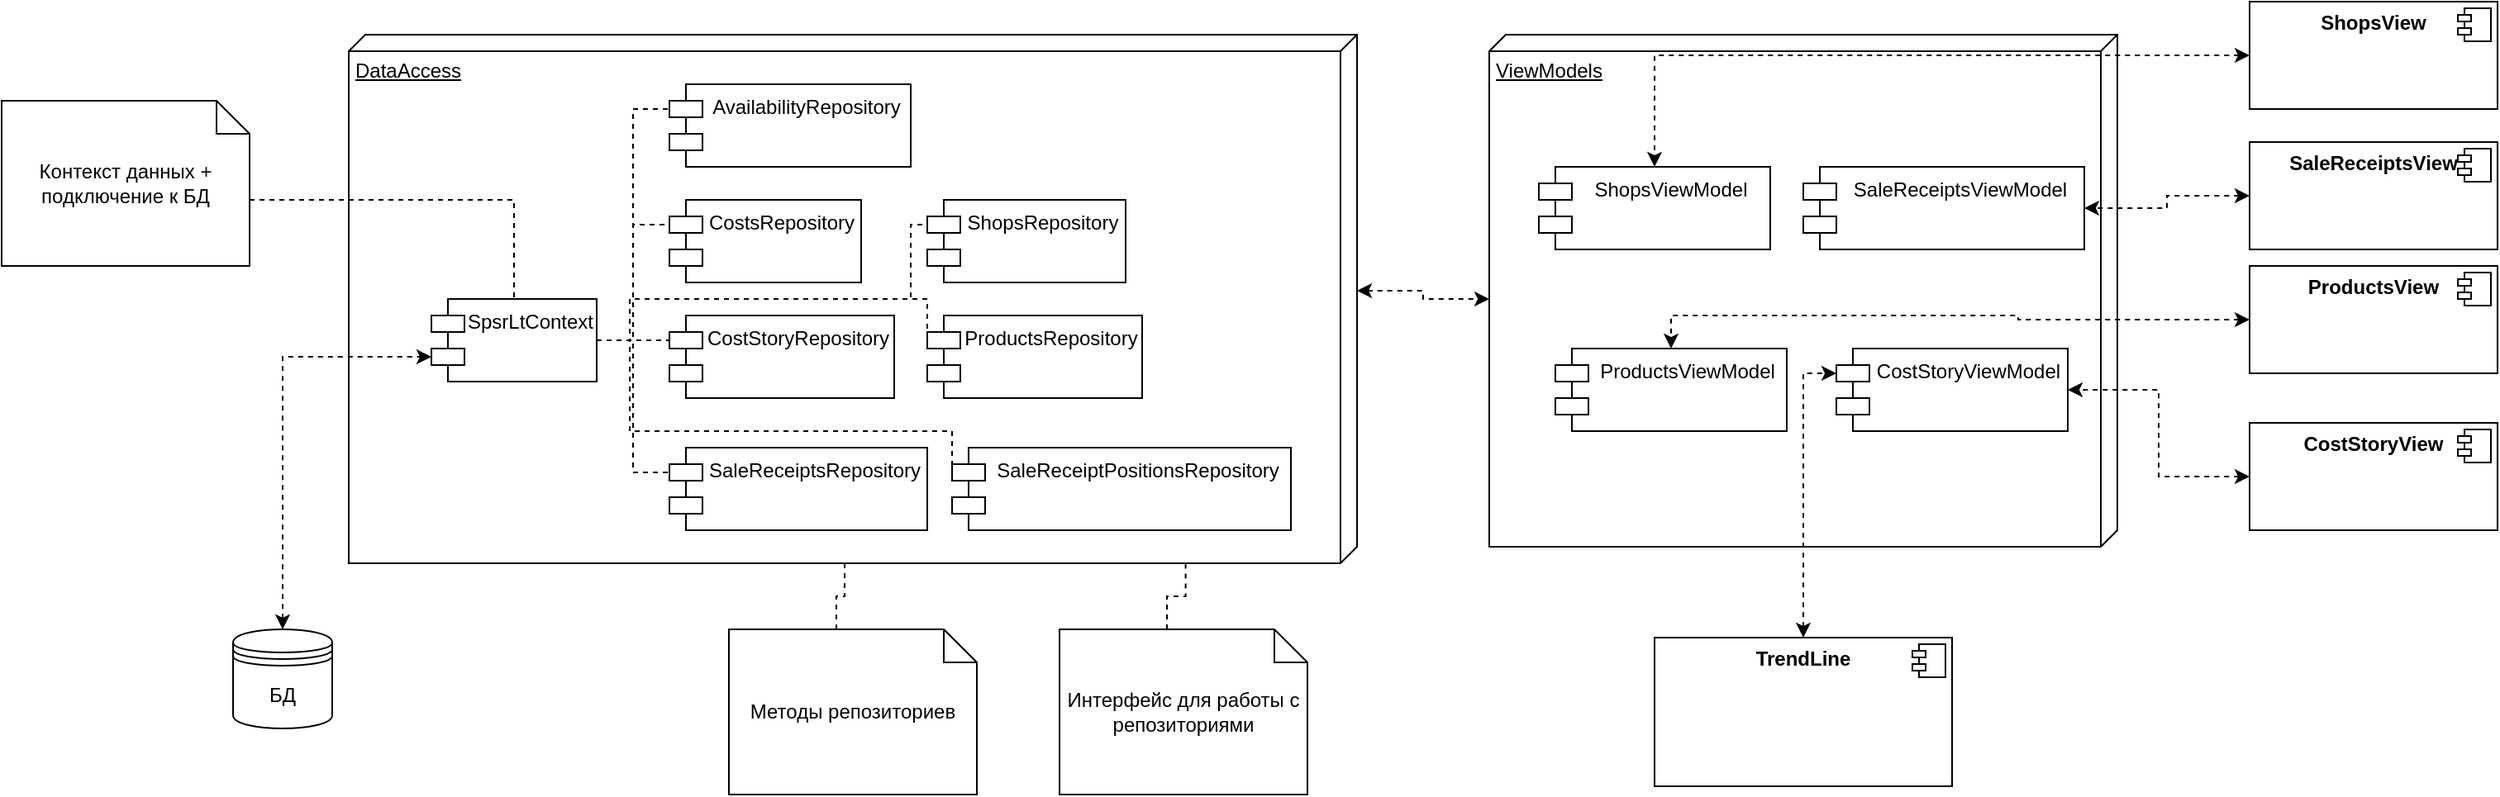 <mxfile version="18.0.6" type="device"><diagram id="cAFp6scB9ZHnr3vbxid1" name="Страница 1"><mxGraphModel dx="1865" dy="649" grid="1" gridSize="10" guides="1" tooltips="1" connect="1" arrows="1" fold="1" page="1" pageScale="1" pageWidth="827" pageHeight="1169" math="0" shadow="0"><root><mxCell id="0"/><mxCell id="1" parent="0"/><mxCell id="v0jWVcCd659Fp_3LrVib-35" style="edgeStyle=orthogonalEdgeStyle;rounded=0;orthogonalLoop=1;jettySize=auto;html=1;exitX=0;exitY=0;exitDx=155;exitDy=0;exitPerimeter=0;entryX=0;entryY=0;entryDx=160;entryDy=380;entryPerimeter=0;dashed=1;startArrow=classic;startFill=1;endArrow=classic;endFill=1;" edge="1" parent="1" source="v0jWVcCd659Fp_3LrVib-1" target="v0jWVcCd659Fp_3LrVib-29"><mxGeometry relative="1" as="geometry"/></mxCell><mxCell id="v0jWVcCd659Fp_3LrVib-1" value="DataAccess&lt;br&gt;" style="verticalAlign=top;align=left;spacingTop=8;spacingLeft=2;spacingRight=12;shape=cube;size=10;direction=south;fontStyle=4;html=1;" vertex="1" parent="1"><mxGeometry x="130" y="80" width="610" height="320" as="geometry"/></mxCell><mxCell id="v0jWVcCd659Fp_3LrVib-4" style="edgeStyle=orthogonalEdgeStyle;rounded=0;orthogonalLoop=1;jettySize=auto;html=1;exitX=0;exitY=0;exitDx=150;exitDy=60;exitPerimeter=0;entryX=0.5;entryY=0;entryDx=0;entryDy=0;endArrow=none;endFill=0;dashed=1;" edge="1" parent="1" source="v0jWVcCd659Fp_3LrVib-2" target="v0jWVcCd659Fp_3LrVib-3"><mxGeometry relative="1" as="geometry"/></mxCell><mxCell id="v0jWVcCd659Fp_3LrVib-2" value="Контекст данных + подключение к БД" style="shape=note;size=20;whiteSpace=wrap;html=1;" vertex="1" parent="1"><mxGeometry x="-80" y="120" width="150" height="100" as="geometry"/></mxCell><mxCell id="v0jWVcCd659Fp_3LrVib-14" style="edgeStyle=orthogonalEdgeStyle;rounded=0;orthogonalLoop=1;jettySize=auto;html=1;exitX=1;exitY=0.5;exitDx=0;exitDy=0;entryX=0;entryY=0;entryDx=0;entryDy=15;entryPerimeter=0;dashed=1;startArrow=none;startFill=0;endArrow=none;endFill=0;" edge="1" parent="1" source="v0jWVcCd659Fp_3LrVib-3" target="v0jWVcCd659Fp_3LrVib-7"><mxGeometry relative="1" as="geometry"/></mxCell><mxCell id="v0jWVcCd659Fp_3LrVib-15" style="edgeStyle=orthogonalEdgeStyle;rounded=0;orthogonalLoop=1;jettySize=auto;html=1;exitX=1;exitY=0.5;exitDx=0;exitDy=0;entryX=0;entryY=0;entryDx=0;entryDy=15;entryPerimeter=0;dashed=1;startArrow=none;startFill=0;endArrow=none;endFill=0;" edge="1" parent="1" source="v0jWVcCd659Fp_3LrVib-3" target="v0jWVcCd659Fp_3LrVib-8"><mxGeometry relative="1" as="geometry"/></mxCell><mxCell id="v0jWVcCd659Fp_3LrVib-16" style="edgeStyle=orthogonalEdgeStyle;rounded=0;orthogonalLoop=1;jettySize=auto;html=1;exitX=1;exitY=0.5;exitDx=0;exitDy=0;entryX=0;entryY=0;entryDx=0;entryDy=15;entryPerimeter=0;dashed=1;startArrow=none;startFill=0;endArrow=none;endFill=0;" edge="1" parent="1" source="v0jWVcCd659Fp_3LrVib-3" target="v0jWVcCd659Fp_3LrVib-12"><mxGeometry relative="1" as="geometry"/></mxCell><mxCell id="v0jWVcCd659Fp_3LrVib-17" style="edgeStyle=orthogonalEdgeStyle;rounded=0;orthogonalLoop=1;jettySize=auto;html=1;exitX=1;exitY=0.5;exitDx=0;exitDy=0;entryX=0;entryY=0;entryDx=0;entryDy=15;entryPerimeter=0;dashed=1;startArrow=none;startFill=0;endArrow=none;endFill=0;" edge="1" parent="1" source="v0jWVcCd659Fp_3LrVib-3" target="v0jWVcCd659Fp_3LrVib-13"><mxGeometry relative="1" as="geometry"/></mxCell><mxCell id="v0jWVcCd659Fp_3LrVib-18" style="edgeStyle=orthogonalEdgeStyle;rounded=0;orthogonalLoop=1;jettySize=auto;html=1;exitX=1;exitY=0.5;exitDx=0;exitDy=0;entryX=0;entryY=0;entryDx=0;entryDy=15;entryPerimeter=0;dashed=1;startArrow=none;startFill=0;endArrow=none;endFill=0;" edge="1" parent="1" source="v0jWVcCd659Fp_3LrVib-3" target="v0jWVcCd659Fp_3LrVib-10"><mxGeometry relative="1" as="geometry"><Array as="points"><mxPoint x="300" y="265"/><mxPoint x="300" y="240"/><mxPoint x="480" y="240"/></Array></mxGeometry></mxCell><mxCell id="v0jWVcCd659Fp_3LrVib-19" style="edgeStyle=orthogonalEdgeStyle;rounded=0;orthogonalLoop=1;jettySize=auto;html=1;exitX=1;exitY=0.5;exitDx=0;exitDy=0;entryX=0;entryY=0;entryDx=0;entryDy=15;entryPerimeter=0;dashed=1;startArrow=none;startFill=0;endArrow=none;endFill=0;" edge="1" parent="1" source="v0jWVcCd659Fp_3LrVib-3" target="v0jWVcCd659Fp_3LrVib-9"><mxGeometry relative="1" as="geometry"><Array as="points"><mxPoint x="300" y="265"/><mxPoint x="300" y="240"/><mxPoint x="470" y="240"/><mxPoint x="470" y="195"/></Array></mxGeometry></mxCell><mxCell id="v0jWVcCd659Fp_3LrVib-20" style="edgeStyle=orthogonalEdgeStyle;rounded=0;orthogonalLoop=1;jettySize=auto;html=1;exitX=1;exitY=0.5;exitDx=0;exitDy=0;entryX=0;entryY=0;entryDx=0;entryDy=15;entryPerimeter=0;dashed=1;startArrow=none;startFill=0;endArrow=none;endFill=0;" edge="1" parent="1" source="v0jWVcCd659Fp_3LrVib-3" target="v0jWVcCd659Fp_3LrVib-11"><mxGeometry relative="1" as="geometry"><Array as="points"><mxPoint x="300" y="265"/><mxPoint x="300" y="320"/><mxPoint x="495" y="320"/></Array></mxGeometry></mxCell><mxCell id="v0jWVcCd659Fp_3LrVib-3" value="SpsrLtContext" style="shape=module;align=left;spacingLeft=20;align=center;verticalAlign=top;" vertex="1" parent="1"><mxGeometry x="180" y="240" width="100" height="50" as="geometry"/></mxCell><mxCell id="v0jWVcCd659Fp_3LrVib-6" style="edgeStyle=orthogonalEdgeStyle;rounded=0;orthogonalLoop=1;jettySize=auto;html=1;exitX=0.5;exitY=0;exitDx=0;exitDy=0;entryX=0;entryY=0;entryDx=0;entryDy=35;entryPerimeter=0;dashed=1;endArrow=classic;endFill=1;startArrow=classic;startFill=1;" edge="1" parent="1" source="v0jWVcCd659Fp_3LrVib-5" target="v0jWVcCd659Fp_3LrVib-3"><mxGeometry relative="1" as="geometry"/></mxCell><mxCell id="v0jWVcCd659Fp_3LrVib-5" value="БД" style="shape=datastore;whiteSpace=wrap;html=1;" vertex="1" parent="1"><mxGeometry x="60" y="440" width="60" height="60" as="geometry"/></mxCell><mxCell id="v0jWVcCd659Fp_3LrVib-7" value="AvailabilityRepository" style="shape=module;align=left;spacingLeft=20;align=center;verticalAlign=top;" vertex="1" parent="1"><mxGeometry x="324" y="110" width="146" height="50" as="geometry"/></mxCell><mxCell id="v0jWVcCd659Fp_3LrVib-8" value="CostsRepository" style="shape=module;align=left;spacingLeft=20;align=center;verticalAlign=top;" vertex="1" parent="1"><mxGeometry x="324" y="180" width="116" height="50" as="geometry"/></mxCell><mxCell id="v0jWVcCd659Fp_3LrVib-9" value="ShopsRepository" style="shape=module;align=left;spacingLeft=20;align=center;verticalAlign=top;" vertex="1" parent="1"><mxGeometry x="480" y="180" width="120" height="50" as="geometry"/></mxCell><mxCell id="v0jWVcCd659Fp_3LrVib-10" value="ProductsRepository" style="shape=module;align=left;spacingLeft=20;align=center;verticalAlign=top;" vertex="1" parent="1"><mxGeometry x="480" y="250" width="130" height="50" as="geometry"/></mxCell><mxCell id="v0jWVcCd659Fp_3LrVib-11" value="SaleReceiptPositionsRepository" style="shape=module;align=left;spacingLeft=20;align=center;verticalAlign=top;" vertex="1" parent="1"><mxGeometry x="495" y="330" width="205" height="50" as="geometry"/></mxCell><mxCell id="v0jWVcCd659Fp_3LrVib-12" value="CostStoryRepository" style="shape=module;align=left;spacingLeft=20;align=center;verticalAlign=top;" vertex="1" parent="1"><mxGeometry x="324" y="250" width="136" height="50" as="geometry"/></mxCell><mxCell id="v0jWVcCd659Fp_3LrVib-13" value="SaleReceiptsRepository" style="shape=module;align=left;spacingLeft=20;align=center;verticalAlign=top;" vertex="1" parent="1"><mxGeometry x="324" y="330" width="156" height="50" as="geometry"/></mxCell><mxCell id="v0jWVcCd659Fp_3LrVib-34" style="edgeStyle=orthogonalEdgeStyle;rounded=0;orthogonalLoop=1;jettySize=auto;html=1;exitX=0;exitY=0;exitDx=65;exitDy=0;exitPerimeter=0;entryX=0;entryY=0;entryDx=320;entryDy=310;entryPerimeter=0;dashed=1;startArrow=none;startFill=0;endArrow=none;endFill=0;" edge="1" parent="1" source="v0jWVcCd659Fp_3LrVib-21" target="v0jWVcCd659Fp_3LrVib-1"><mxGeometry relative="1" as="geometry"/></mxCell><mxCell id="v0jWVcCd659Fp_3LrVib-21" value="Методы репозиториев" style="shape=note;size=20;whiteSpace=wrap;html=1;" vertex="1" parent="1"><mxGeometry x="360" y="440" width="150" height="100" as="geometry"/></mxCell><mxCell id="v0jWVcCd659Fp_3LrVib-29" value="ViewModels" style="verticalAlign=top;align=left;spacingTop=8;spacingLeft=2;spacingRight=12;shape=cube;size=10;direction=south;fontStyle=4;html=1;" vertex="1" parent="1"><mxGeometry x="820" y="80" width="380" height="310" as="geometry"/></mxCell><mxCell id="v0jWVcCd659Fp_3LrVib-30" value="ShopsViewModel" style="shape=module;align=left;spacingLeft=20;align=center;verticalAlign=top;" vertex="1" parent="1"><mxGeometry x="850" y="160" width="140" height="50" as="geometry"/></mxCell><mxCell id="v0jWVcCd659Fp_3LrVib-31" value="ProductsViewModel" style="shape=module;align=left;spacingLeft=20;align=center;verticalAlign=top;" vertex="1" parent="1"><mxGeometry x="860" y="270" width="140" height="50" as="geometry"/></mxCell><mxCell id="v0jWVcCd659Fp_3LrVib-32" value="SaleReceiptsViewModel" style="shape=module;align=left;spacingLeft=20;align=center;verticalAlign=top;" vertex="1" parent="1"><mxGeometry x="1010" y="160" width="170" height="50" as="geometry"/></mxCell><mxCell id="v0jWVcCd659Fp_3LrVib-33" value="CostStoryViewModel" style="shape=module;align=left;spacingLeft=20;align=center;verticalAlign=top;" vertex="1" parent="1"><mxGeometry x="1030" y="270" width="140" height="50" as="geometry"/></mxCell><mxCell id="v0jWVcCd659Fp_3LrVib-38" style="edgeStyle=orthogonalEdgeStyle;rounded=0;orthogonalLoop=1;jettySize=auto;html=1;exitX=0.5;exitY=0;exitDx=0;exitDy=0;entryX=0;entryY=0;entryDx=0;entryDy=15;entryPerimeter=0;dashed=1;startArrow=classic;startFill=1;endArrow=classic;endFill=1;" edge="1" parent="1" source="v0jWVcCd659Fp_3LrVib-36" target="v0jWVcCd659Fp_3LrVib-33"><mxGeometry relative="1" as="geometry"/></mxCell><mxCell id="v0jWVcCd659Fp_3LrVib-36" value="&lt;p style=&quot;margin:0px;margin-top:6px;text-align:center;&quot;&gt;&lt;b&gt;TrendLine&lt;/b&gt;&lt;/p&gt;" style="align=left;overflow=fill;html=1;dropTarget=0;" vertex="1" parent="1"><mxGeometry x="920" y="445" width="180" height="90" as="geometry"/></mxCell><mxCell id="v0jWVcCd659Fp_3LrVib-37" value="" style="shape=component;jettyWidth=8;jettyHeight=4;" vertex="1" parent="v0jWVcCd659Fp_3LrVib-36"><mxGeometry x="1" width="20" height="20" relative="1" as="geometry"><mxPoint x="-24" y="4" as="offset"/></mxGeometry></mxCell><mxCell id="v0jWVcCd659Fp_3LrVib-48" style="edgeStyle=orthogonalEdgeStyle;rounded=0;orthogonalLoop=1;jettySize=auto;html=1;exitX=0;exitY=0.5;exitDx=0;exitDy=0;entryX=0.5;entryY=0;entryDx=0;entryDy=0;dashed=1;startArrow=classic;startFill=1;endArrow=classic;endFill=1;" edge="1" parent="1" source="v0jWVcCd659Fp_3LrVib-39" target="v0jWVcCd659Fp_3LrVib-30"><mxGeometry relative="1" as="geometry"/></mxCell><mxCell id="v0jWVcCd659Fp_3LrVib-39" value="&lt;p style=&quot;margin:0px;margin-top:6px;text-align:center;&quot;&gt;&lt;b&gt;ShopsView&lt;/b&gt;&lt;/p&gt;" style="align=left;overflow=fill;html=1;dropTarget=0;" vertex="1" parent="1"><mxGeometry x="1280" y="60" width="150" height="65" as="geometry"/></mxCell><mxCell id="v0jWVcCd659Fp_3LrVib-40" value="" style="shape=component;jettyWidth=8;jettyHeight=4;" vertex="1" parent="v0jWVcCd659Fp_3LrVib-39"><mxGeometry x="1" width="20" height="20" relative="1" as="geometry"><mxPoint x="-24" y="4" as="offset"/></mxGeometry></mxCell><mxCell id="v0jWVcCd659Fp_3LrVib-47" style="edgeStyle=orthogonalEdgeStyle;rounded=0;orthogonalLoop=1;jettySize=auto;html=1;exitX=0;exitY=0.5;exitDx=0;exitDy=0;entryX=1;entryY=0.5;entryDx=0;entryDy=0;dashed=1;startArrow=classic;startFill=1;endArrow=classic;endFill=1;" edge="1" parent="1" source="v0jWVcCd659Fp_3LrVib-41" target="v0jWVcCd659Fp_3LrVib-33"><mxGeometry relative="1" as="geometry"/></mxCell><mxCell id="v0jWVcCd659Fp_3LrVib-41" value="&lt;p style=&quot;margin:0px;margin-top:6px;text-align:center;&quot;&gt;&lt;b&gt;CostStoryView&lt;/b&gt;&lt;/p&gt;" style="align=left;overflow=fill;html=1;dropTarget=0;" vertex="1" parent="1"><mxGeometry x="1280" y="315" width="150" height="65" as="geometry"/></mxCell><mxCell id="v0jWVcCd659Fp_3LrVib-42" value="" style="shape=component;jettyWidth=8;jettyHeight=4;" vertex="1" parent="v0jWVcCd659Fp_3LrVib-41"><mxGeometry x="1" width="20" height="20" relative="1" as="geometry"><mxPoint x="-24" y="4" as="offset"/></mxGeometry></mxCell><mxCell id="v0jWVcCd659Fp_3LrVib-51" style="edgeStyle=orthogonalEdgeStyle;rounded=0;orthogonalLoop=1;jettySize=auto;html=1;exitX=0;exitY=0.5;exitDx=0;exitDy=0;dashed=1;startArrow=classic;startFill=1;endArrow=classic;endFill=1;" edge="1" parent="1" source="v0jWVcCd659Fp_3LrVib-43" target="v0jWVcCd659Fp_3LrVib-32"><mxGeometry relative="1" as="geometry"/></mxCell><mxCell id="v0jWVcCd659Fp_3LrVib-43" value="&lt;p style=&quot;margin:0px;margin-top:6px;text-align:center;&quot;&gt;&lt;b&gt;SaleReceiptsView&lt;/b&gt;&lt;/p&gt;" style="align=left;overflow=fill;html=1;dropTarget=0;" vertex="1" parent="1"><mxGeometry x="1280" y="145" width="150" height="65" as="geometry"/></mxCell><mxCell id="v0jWVcCd659Fp_3LrVib-44" value="" style="shape=component;jettyWidth=8;jettyHeight=4;" vertex="1" parent="v0jWVcCd659Fp_3LrVib-43"><mxGeometry x="1" width="20" height="20" relative="1" as="geometry"><mxPoint x="-24" y="4" as="offset"/></mxGeometry></mxCell><mxCell id="v0jWVcCd659Fp_3LrVib-50" style="edgeStyle=orthogonalEdgeStyle;rounded=0;orthogonalLoop=1;jettySize=auto;html=1;exitX=0;exitY=0.5;exitDx=0;exitDy=0;entryX=0.5;entryY=0;entryDx=0;entryDy=0;dashed=1;startArrow=classic;startFill=1;endArrow=classic;endFill=1;" edge="1" parent="1" source="v0jWVcCd659Fp_3LrVib-45" target="v0jWVcCd659Fp_3LrVib-31"><mxGeometry relative="1" as="geometry"/></mxCell><mxCell id="v0jWVcCd659Fp_3LrVib-45" value="&lt;p style=&quot;margin:0px;margin-top:6px;text-align:center;&quot;&gt;&lt;b&gt;ProductsView&lt;/b&gt;&lt;/p&gt;" style="align=left;overflow=fill;html=1;dropTarget=0;" vertex="1" parent="1"><mxGeometry x="1280" y="220" width="150" height="65" as="geometry"/></mxCell><mxCell id="v0jWVcCd659Fp_3LrVib-46" value="" style="shape=component;jettyWidth=8;jettyHeight=4;" vertex="1" parent="v0jWVcCd659Fp_3LrVib-45"><mxGeometry x="1" width="20" height="20" relative="1" as="geometry"><mxPoint x="-24" y="4" as="offset"/></mxGeometry></mxCell><mxCell id="v0jWVcCd659Fp_3LrVib-55" style="edgeStyle=orthogonalEdgeStyle;rounded=0;orthogonalLoop=1;jettySize=auto;html=1;exitX=0;exitY=0;exitDx=65;exitDy=0;exitPerimeter=0;entryX=1.002;entryY=0.17;entryDx=0;entryDy=0;entryPerimeter=0;dashed=1;startArrow=none;startFill=0;endArrow=none;endFill=0;" edge="1" parent="1" source="v0jWVcCd659Fp_3LrVib-54" target="v0jWVcCd659Fp_3LrVib-1"><mxGeometry relative="1" as="geometry"/></mxCell><mxCell id="v0jWVcCd659Fp_3LrVib-54" value="Интерфейс для работы с репозиториями" style="shape=note;size=20;whiteSpace=wrap;html=1;" vertex="1" parent="1"><mxGeometry x="560" y="440" width="150" height="100" as="geometry"/></mxCell></root></mxGraphModel></diagram></mxfile>